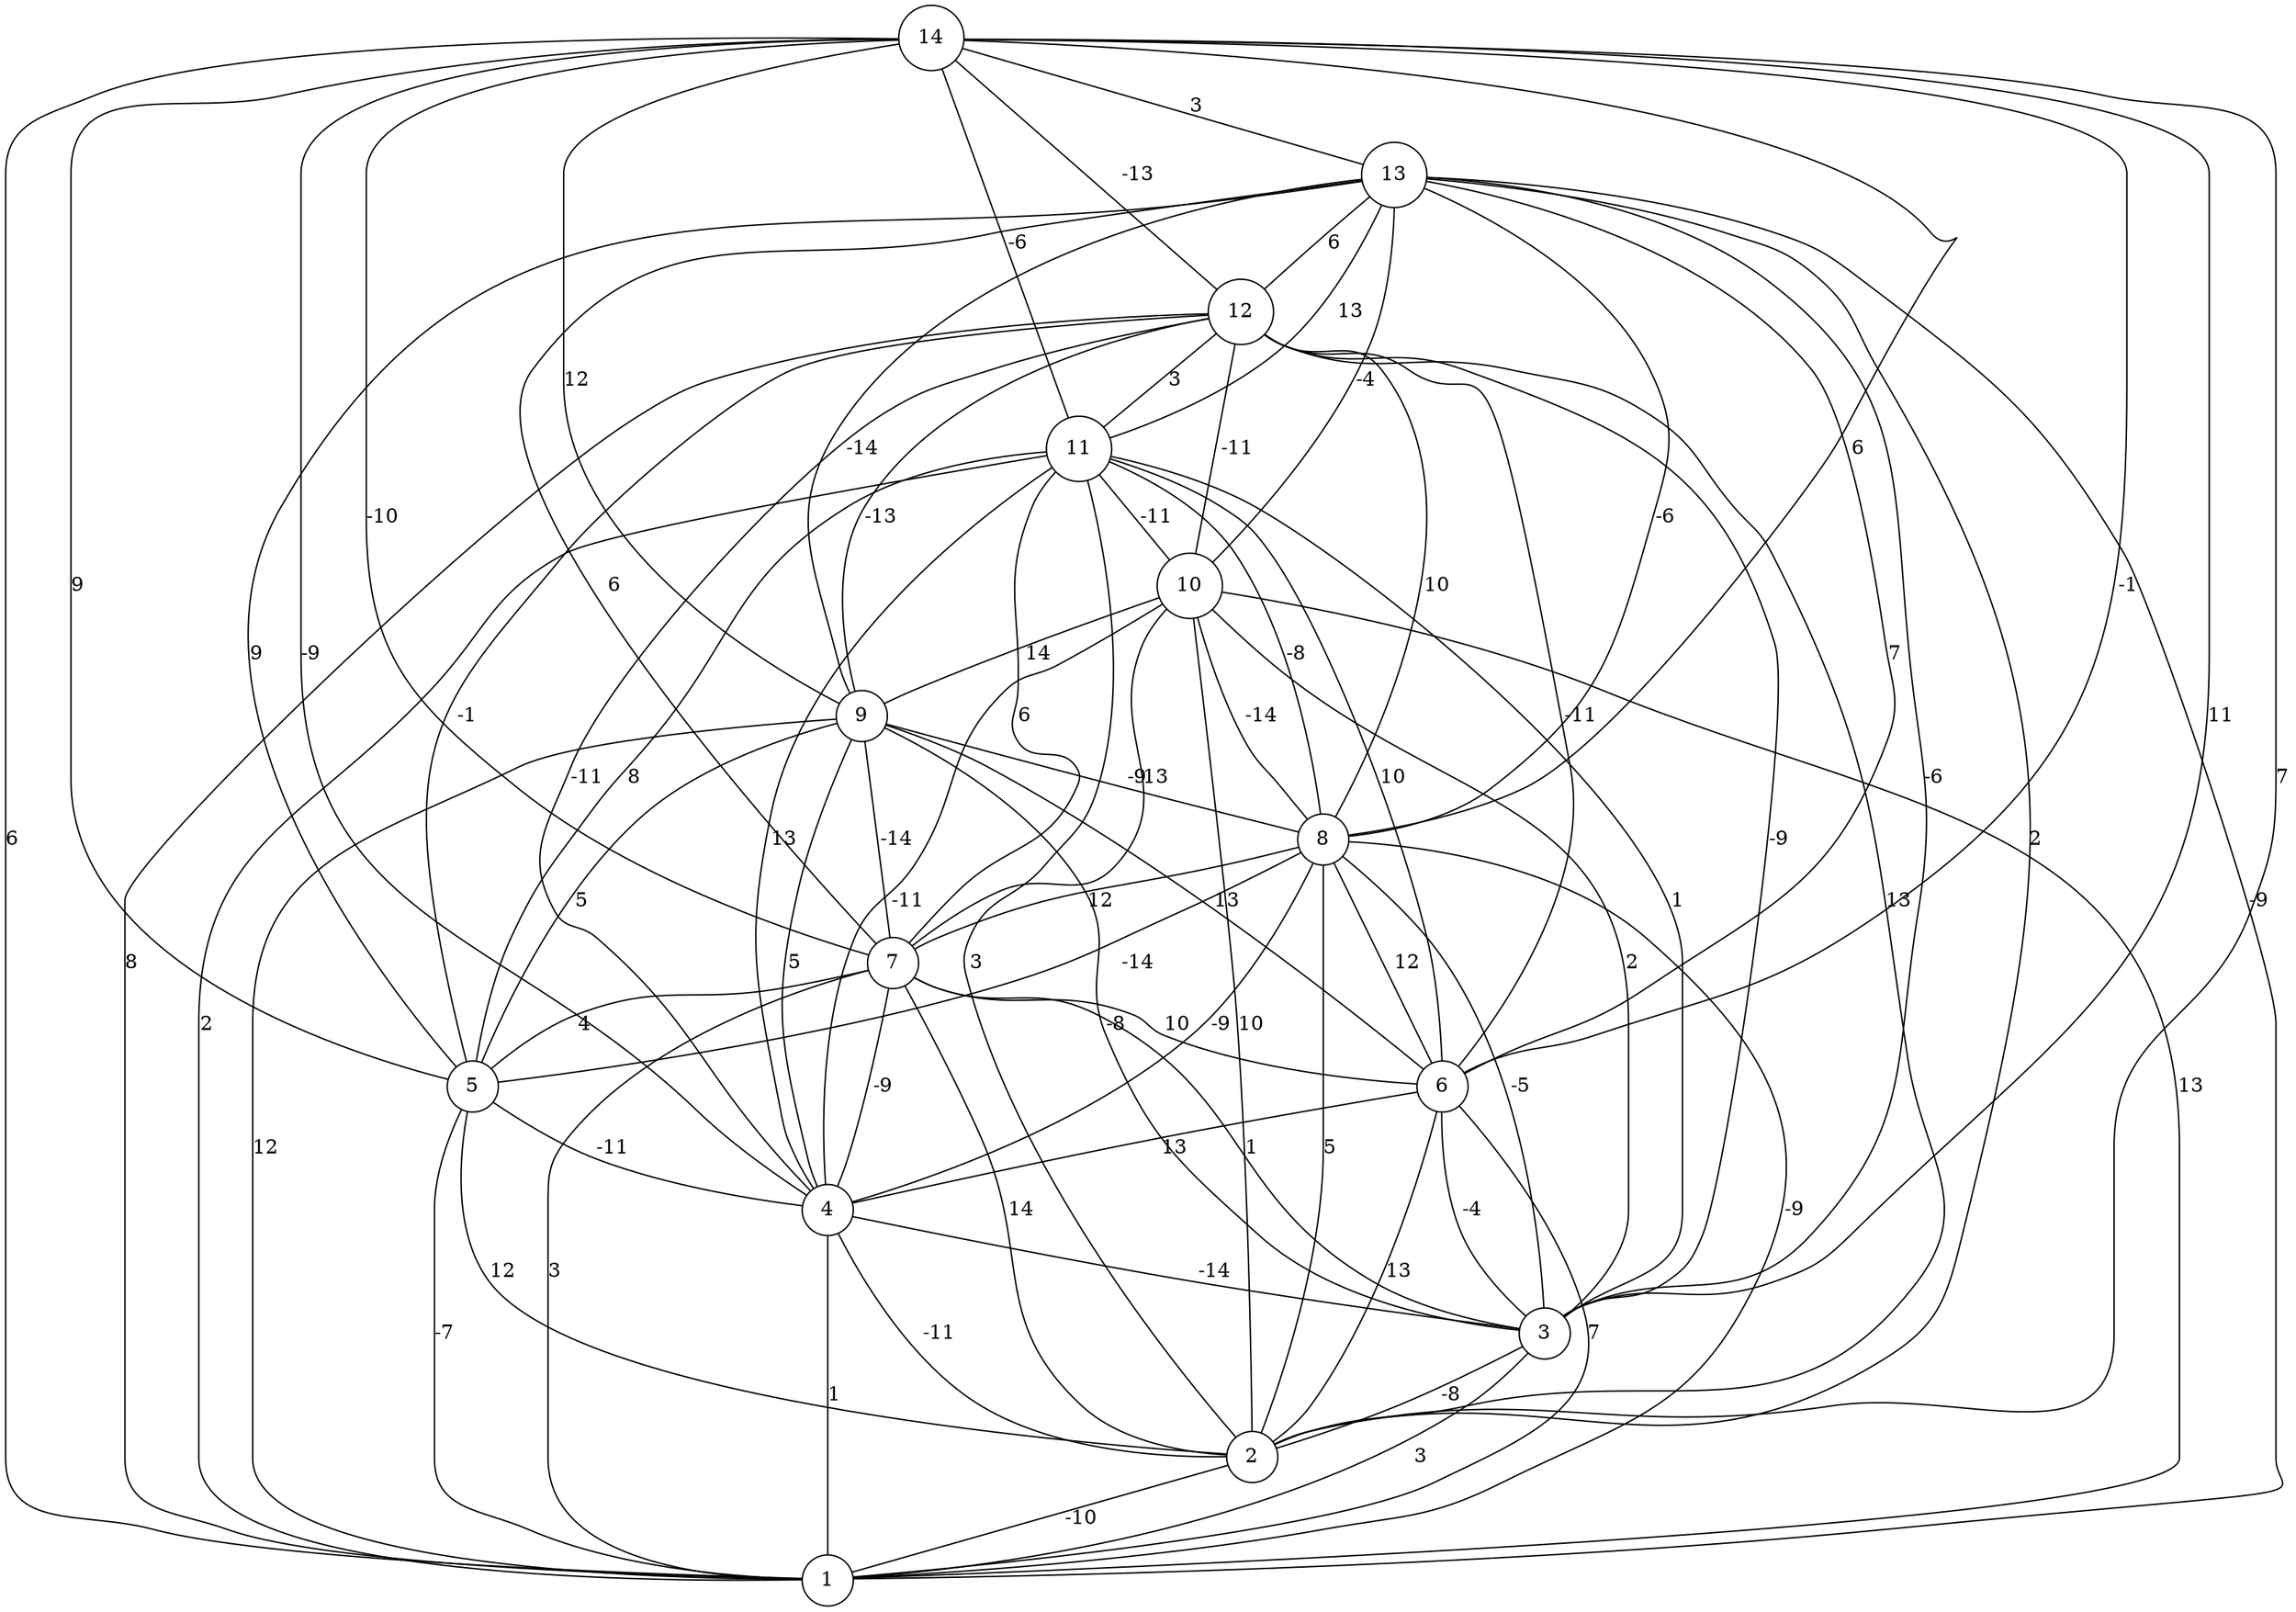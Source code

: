 graph { 
	 fontname="Helvetica,Arial,sans-serif" 
	 node [shape = circle]; 
	 14 -- 1 [label = "6"];
	 14 -- 2 [label = "7"];
	 14 -- 3 [label = "11"];
	 14 -- 4 [label = "-9"];
	 14 -- 5 [label = "9"];
	 14 -- 6 [label = "-1"];
	 14 -- 7 [label = "-10"];
	 14 -- 8 [label = "6"];
	 14 -- 9 [label = "12"];
	 14 -- 11 [label = "-6"];
	 14 -- 12 [label = "-13"];
	 14 -- 13 [label = "3"];
	 13 -- 1 [label = "-9"];
	 13 -- 2 [label = "2"];
	 13 -- 3 [label = "-6"];
	 13 -- 5 [label = "9"];
	 13 -- 6 [label = "7"];
	 13 -- 7 [label = "6"];
	 13 -- 8 [label = "-6"];
	 13 -- 9 [label = "-14"];
	 13 -- 10 [label = "-4"];
	 13 -- 11 [label = "13"];
	 13 -- 12 [label = "6"];
	 12 -- 1 [label = "8"];
	 12 -- 2 [label = "13"];
	 12 -- 3 [label = "-9"];
	 12 -- 4 [label = "-11"];
	 12 -- 5 [label = "-1"];
	 12 -- 6 [label = "-11"];
	 12 -- 8 [label = "10"];
	 12 -- 9 [label = "-13"];
	 12 -- 10 [label = "-11"];
	 12 -- 11 [label = "3"];
	 11 -- 1 [label = "2"];
	 11 -- 2 [label = "3"];
	 11 -- 3 [label = "1"];
	 11 -- 4 [label = "13"];
	 11 -- 5 [label = "8"];
	 11 -- 6 [label = "10"];
	 11 -- 7 [label = "6"];
	 11 -- 8 [label = "-8"];
	 11 -- 10 [label = "-11"];
	 10 -- 1 [label = "13"];
	 10 -- 2 [label = "10"];
	 10 -- 3 [label = "2"];
	 10 -- 4 [label = "-11"];
	 10 -- 7 [label = "13"];
	 10 -- 8 [label = "-14"];
	 10 -- 9 [label = "14"];
	 9 -- 1 [label = "12"];
	 9 -- 3 [label = "-8"];
	 9 -- 4 [label = "5"];
	 9 -- 5 [label = "5"];
	 9 -- 6 [label = "13"];
	 9 -- 7 [label = "-14"];
	 9 -- 8 [label = "-9"];
	 8 -- 1 [label = "-9"];
	 8 -- 2 [label = "5"];
	 8 -- 3 [label = "-5"];
	 8 -- 4 [label = "-9"];
	 8 -- 5 [label = "-14"];
	 8 -- 6 [label = "12"];
	 8 -- 7 [label = "12"];
	 7 -- 1 [label = "3"];
	 7 -- 2 [label = "14"];
	 7 -- 3 [label = "1"];
	 7 -- 4 [label = "-9"];
	 7 -- 5 [label = "4"];
	 7 -- 6 [label = "10"];
	 6 -- 1 [label = "7"];
	 6 -- 2 [label = "13"];
	 6 -- 3 [label = "-4"];
	 6 -- 4 [label = "13"];
	 5 -- 1 [label = "-7"];
	 5 -- 2 [label = "12"];
	 5 -- 4 [label = "-11"];
	 4 -- 1 [label = "1"];
	 4 -- 2 [label = "-11"];
	 4 -- 3 [label = "-14"];
	 3 -- 1 [label = "3"];
	 3 -- 2 [label = "-8"];
	 2 -- 1 [label = "-10"];
	 1;
	 2;
	 3;
	 4;
	 5;
	 6;
	 7;
	 8;
	 9;
	 10;
	 11;
	 12;
	 13;
	 14;
}
